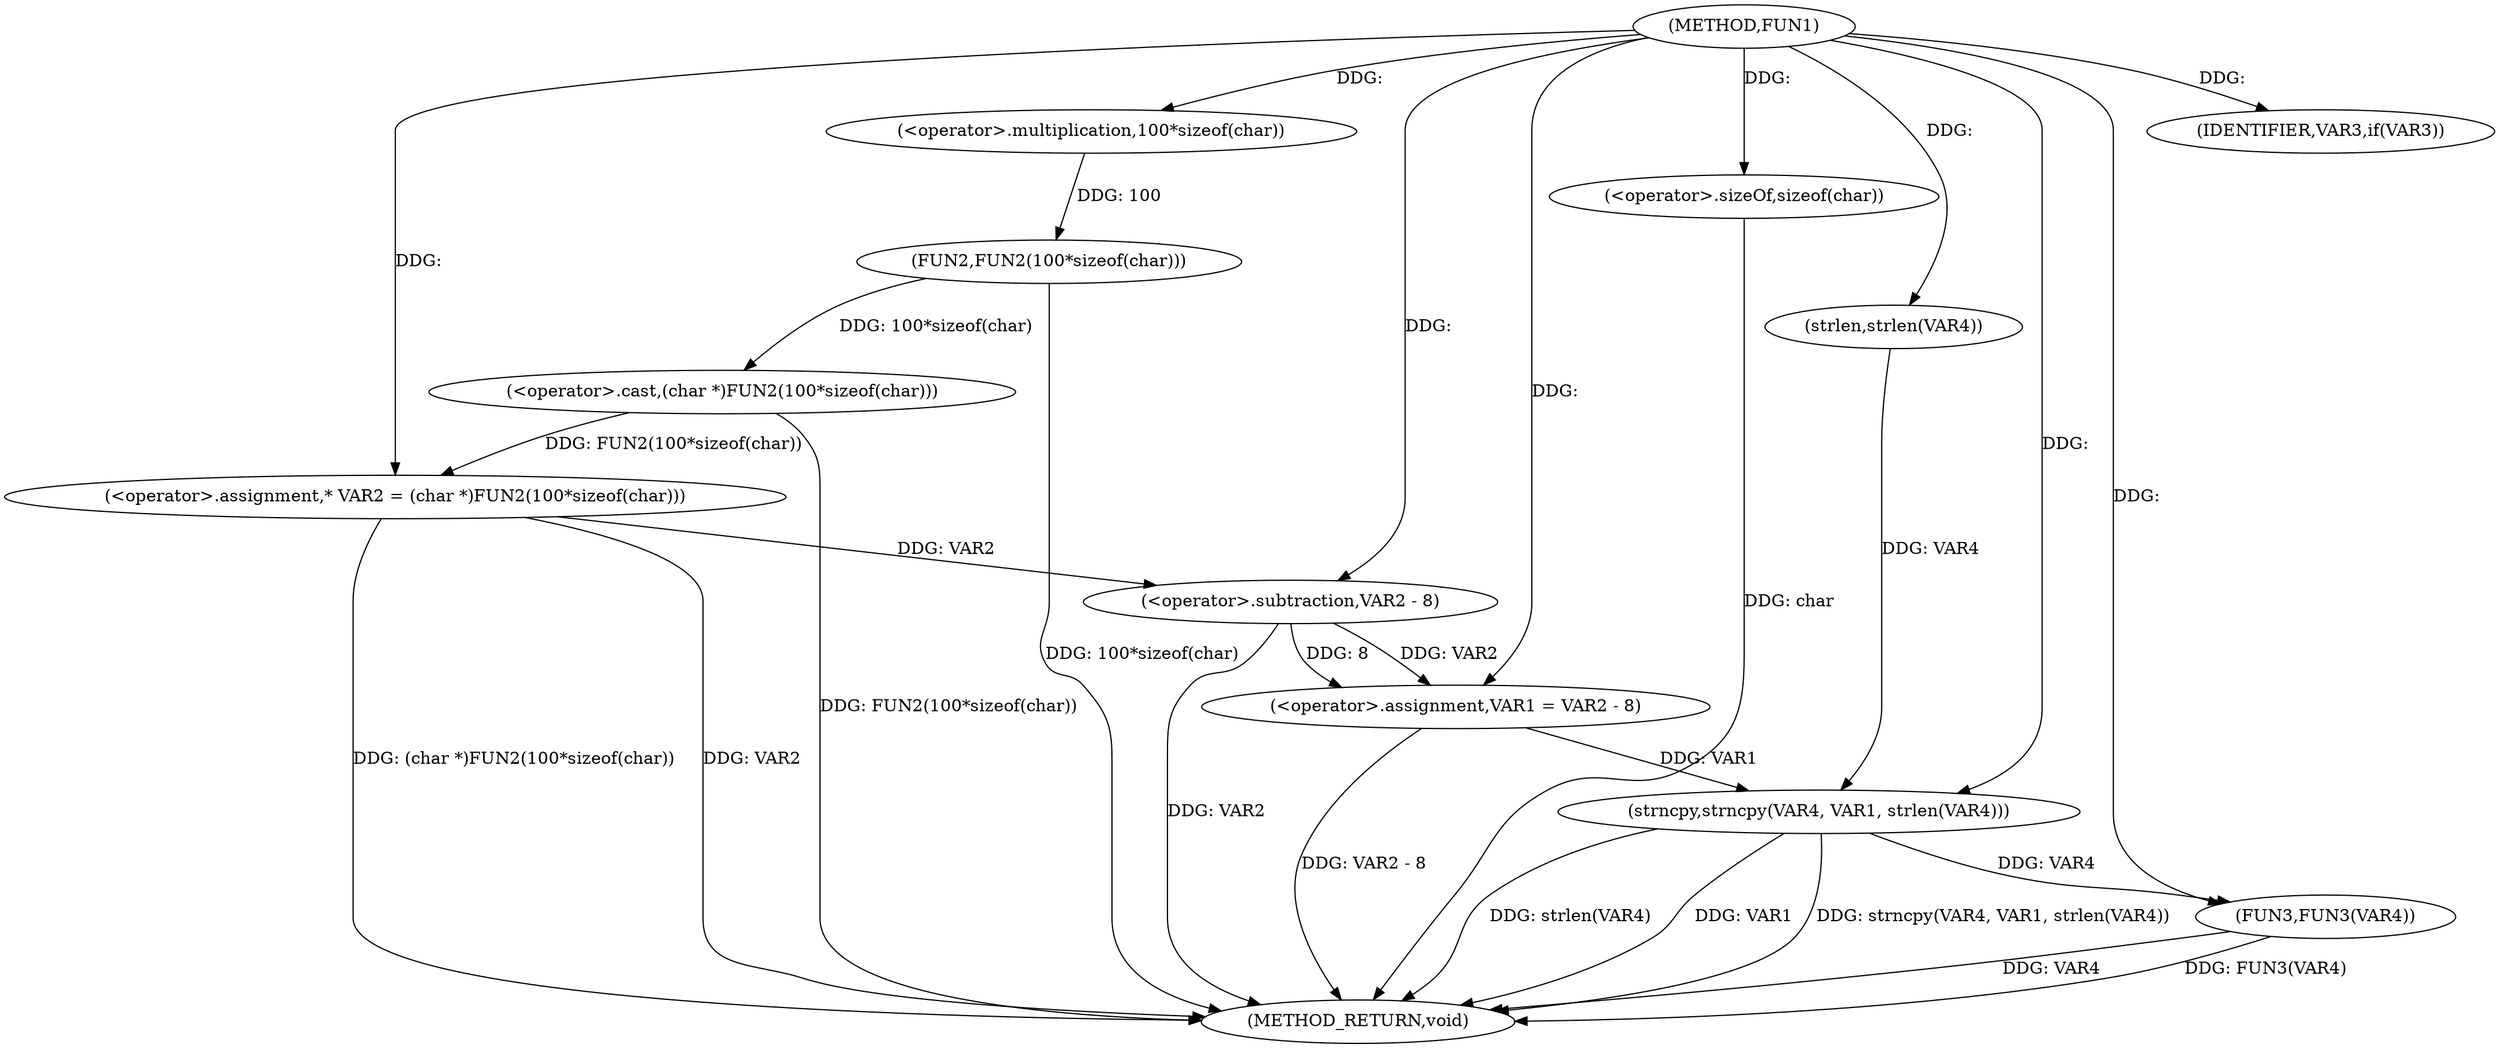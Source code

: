 digraph FUN1 {  
"1000100" [label = "(METHOD,FUN1)" ]
"1000130" [label = "(METHOD_RETURN,void)" ]
"1000104" [label = "(<operator>.assignment,* VAR2 = (char *)FUN2(100*sizeof(char)))" ]
"1000106" [label = "(<operator>.cast,(char *)FUN2(100*sizeof(char)))" ]
"1000108" [label = "(FUN2,FUN2(100*sizeof(char)))" ]
"1000109" [label = "(<operator>.multiplication,100*sizeof(char))" ]
"1000111" [label = "(<operator>.sizeOf,sizeof(char))" ]
"1000114" [label = "(IDENTIFIER,VAR3,if(VAR3))" ]
"1000116" [label = "(<operator>.assignment,VAR1 = VAR2 - 8)" ]
"1000118" [label = "(<operator>.subtraction,VAR2 - 8)" ]
"1000123" [label = "(strncpy,strncpy(VAR4, VAR1, strlen(VAR4)))" ]
"1000126" [label = "(strlen,strlen(VAR4))" ]
"1000128" [label = "(FUN3,FUN3(VAR4))" ]
  "1000123" -> "1000130"  [ label = "DDG: strlen(VAR4)"] 
  "1000123" -> "1000130"  [ label = "DDG: VAR1"] 
  "1000106" -> "1000130"  [ label = "DDG: FUN2(100*sizeof(char))"] 
  "1000104" -> "1000130"  [ label = "DDG: VAR2"] 
  "1000123" -> "1000130"  [ label = "DDG: strncpy(VAR4, VAR1, strlen(VAR4))"] 
  "1000128" -> "1000130"  [ label = "DDG: VAR4"] 
  "1000116" -> "1000130"  [ label = "DDG: VAR2 - 8"] 
  "1000111" -> "1000130"  [ label = "DDG: char"] 
  "1000128" -> "1000130"  [ label = "DDG: FUN3(VAR4)"] 
  "1000118" -> "1000130"  [ label = "DDG: VAR2"] 
  "1000104" -> "1000130"  [ label = "DDG: (char *)FUN2(100*sizeof(char))"] 
  "1000108" -> "1000130"  [ label = "DDG: 100*sizeof(char)"] 
  "1000106" -> "1000104"  [ label = "DDG: FUN2(100*sizeof(char))"] 
  "1000100" -> "1000104"  [ label = "DDG: "] 
  "1000108" -> "1000106"  [ label = "DDG: 100*sizeof(char)"] 
  "1000109" -> "1000108"  [ label = "DDG: 100"] 
  "1000100" -> "1000109"  [ label = "DDG: "] 
  "1000100" -> "1000111"  [ label = "DDG: "] 
  "1000100" -> "1000114"  [ label = "DDG: "] 
  "1000118" -> "1000116"  [ label = "DDG: VAR2"] 
  "1000118" -> "1000116"  [ label = "DDG: 8"] 
  "1000100" -> "1000116"  [ label = "DDG: "] 
  "1000104" -> "1000118"  [ label = "DDG: VAR2"] 
  "1000100" -> "1000118"  [ label = "DDG: "] 
  "1000126" -> "1000123"  [ label = "DDG: VAR4"] 
  "1000100" -> "1000123"  [ label = "DDG: "] 
  "1000116" -> "1000123"  [ label = "DDG: VAR1"] 
  "1000100" -> "1000126"  [ label = "DDG: "] 
  "1000123" -> "1000128"  [ label = "DDG: VAR4"] 
  "1000100" -> "1000128"  [ label = "DDG: "] 
}
